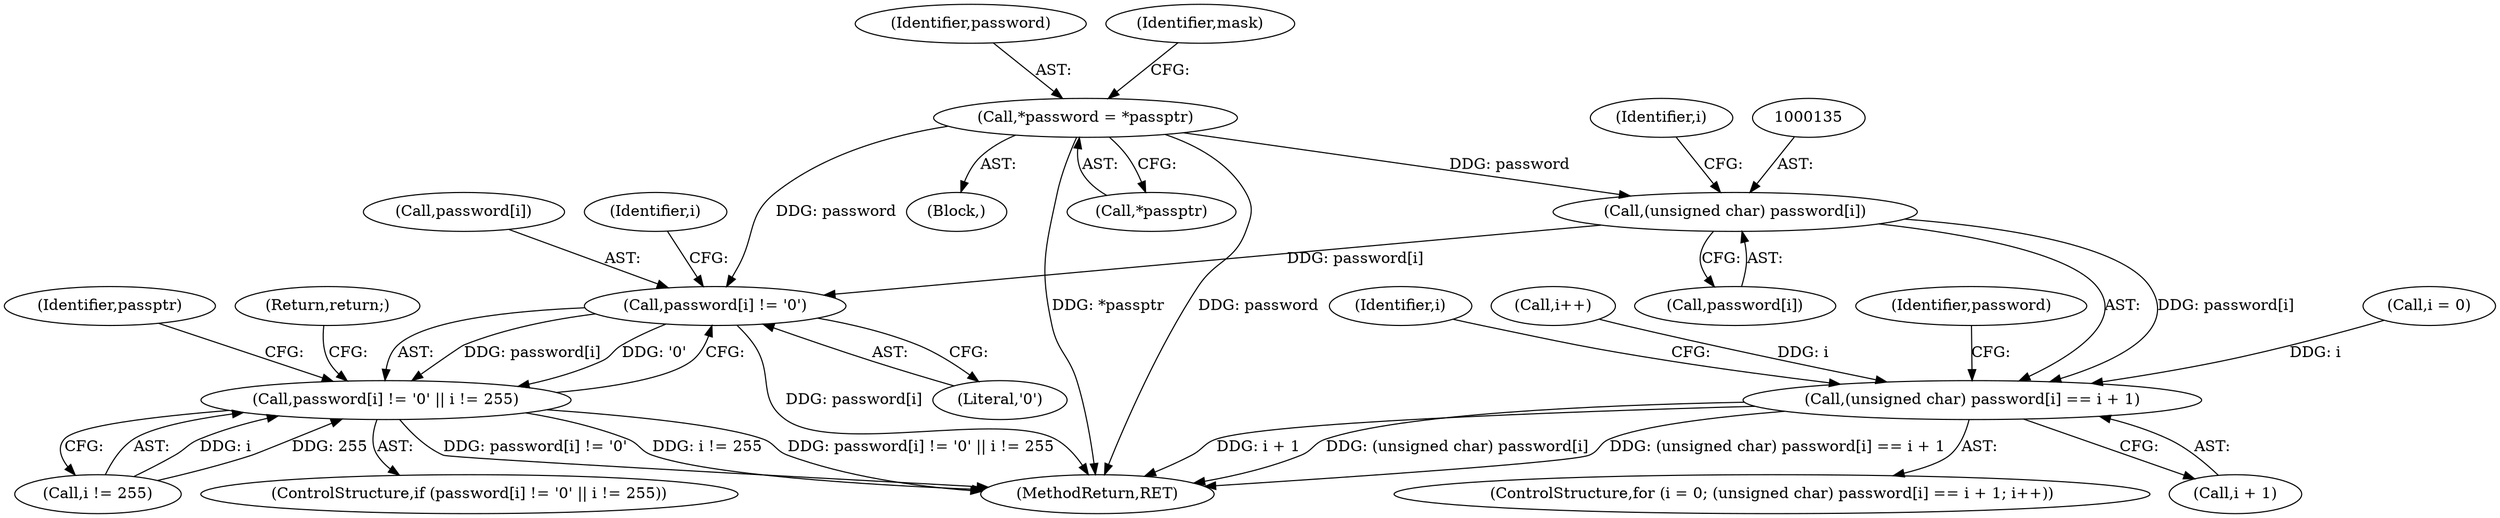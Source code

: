 digraph "0_krb5_c5be6209311d4a8f10fda37d0d3f876c1b33b77b@pointer" {
"1000134" [label="(Call,(unsigned char) password[i])"];
"1000112" [label="(Call,*password = *passptr)"];
"1000133" [label="(Call,(unsigned char) password[i] == i + 1)"];
"1000146" [label="(Call,password[i] != '\0')"];
"1000145" [label="(Call,password[i] != '\0' || i != 255)"];
"1000139" [label="(Call,i + 1)"];
"1000151" [label="(Call,i != 255)"];
"1000130" [label="(Call,i = 0)"];
"1000143" [label="(Identifier,i)"];
"1000157" [label="(Identifier,passptr)"];
"1000109" [label="(Block,)"];
"1000140" [label="(Identifier,i)"];
"1000113" [label="(Identifier,password)"];
"1000120" [label="(Identifier,mask)"];
"1000142" [label="(Call,i++)"];
"1000136" [label="(Call,password[i])"];
"1000148" [label="(Identifier,password)"];
"1000147" [label="(Call,password[i])"];
"1000146" [label="(Call,password[i] != '\0')"];
"1000129" [label="(ControlStructure,for (i = 0; (unsigned char) password[i] == i + 1; i++))"];
"1000133" [label="(Call,(unsigned char) password[i] == i + 1)"];
"1000159" [label="(MethodReturn,RET)"];
"1000112" [label="(Call,*password = *passptr)"];
"1000154" [label="(Return,return;)"];
"1000134" [label="(Call,(unsigned char) password[i])"];
"1000114" [label="(Call,*passptr)"];
"1000152" [label="(Identifier,i)"];
"1000145" [label="(Call,password[i] != '\0' || i != 255)"];
"1000150" [label="(Literal,'\0')"];
"1000144" [label="(ControlStructure,if (password[i] != '\0' || i != 255))"];
"1000134" -> "1000133"  [label="AST: "];
"1000134" -> "1000136"  [label="CFG: "];
"1000135" -> "1000134"  [label="AST: "];
"1000136" -> "1000134"  [label="AST: "];
"1000140" -> "1000134"  [label="CFG: "];
"1000134" -> "1000133"  [label="DDG: password[i]"];
"1000112" -> "1000134"  [label="DDG: password"];
"1000134" -> "1000146"  [label="DDG: password[i]"];
"1000112" -> "1000109"  [label="AST: "];
"1000112" -> "1000114"  [label="CFG: "];
"1000113" -> "1000112"  [label="AST: "];
"1000114" -> "1000112"  [label="AST: "];
"1000120" -> "1000112"  [label="CFG: "];
"1000112" -> "1000159"  [label="DDG: *passptr"];
"1000112" -> "1000159"  [label="DDG: password"];
"1000112" -> "1000146"  [label="DDG: password"];
"1000133" -> "1000129"  [label="AST: "];
"1000133" -> "1000139"  [label="CFG: "];
"1000139" -> "1000133"  [label="AST: "];
"1000143" -> "1000133"  [label="CFG: "];
"1000148" -> "1000133"  [label="CFG: "];
"1000133" -> "1000159"  [label="DDG: i + 1"];
"1000133" -> "1000159"  [label="DDG: (unsigned char) password[i]"];
"1000133" -> "1000159"  [label="DDG: (unsigned char) password[i] == i + 1"];
"1000142" -> "1000133"  [label="DDG: i"];
"1000130" -> "1000133"  [label="DDG: i"];
"1000146" -> "1000145"  [label="AST: "];
"1000146" -> "1000150"  [label="CFG: "];
"1000147" -> "1000146"  [label="AST: "];
"1000150" -> "1000146"  [label="AST: "];
"1000152" -> "1000146"  [label="CFG: "];
"1000145" -> "1000146"  [label="CFG: "];
"1000146" -> "1000159"  [label="DDG: password[i]"];
"1000146" -> "1000145"  [label="DDG: password[i]"];
"1000146" -> "1000145"  [label="DDG: '\0'"];
"1000145" -> "1000144"  [label="AST: "];
"1000145" -> "1000151"  [label="CFG: "];
"1000151" -> "1000145"  [label="AST: "];
"1000154" -> "1000145"  [label="CFG: "];
"1000157" -> "1000145"  [label="CFG: "];
"1000145" -> "1000159"  [label="DDG: password[i] != '\0'"];
"1000145" -> "1000159"  [label="DDG: i != 255"];
"1000145" -> "1000159"  [label="DDG: password[i] != '\0' || i != 255"];
"1000151" -> "1000145"  [label="DDG: i"];
"1000151" -> "1000145"  [label="DDG: 255"];
}
